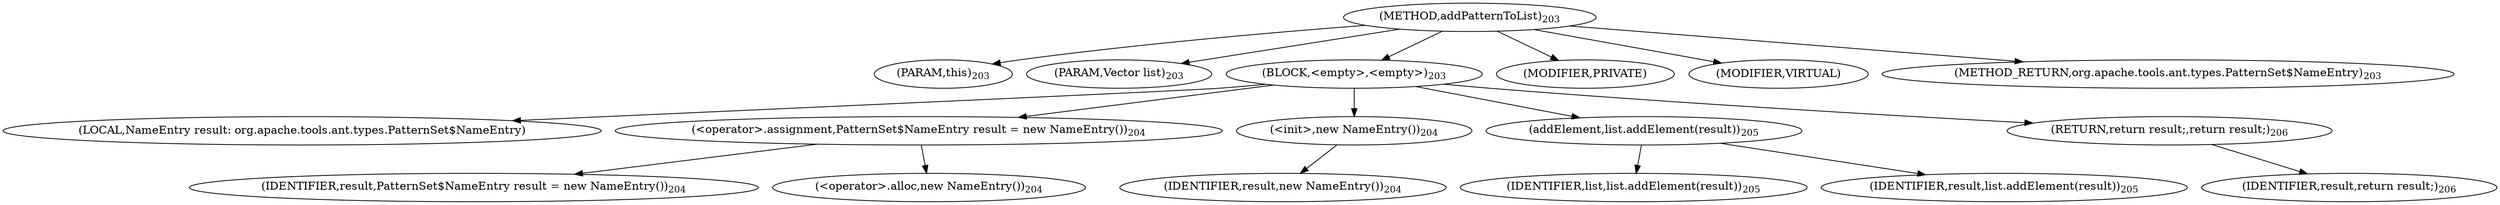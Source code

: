 digraph "addPatternToList" {  
"389" [label = <(METHOD,addPatternToList)<SUB>203</SUB>> ]
"390" [label = <(PARAM,this)<SUB>203</SUB>> ]
"391" [label = <(PARAM,Vector list)<SUB>203</SUB>> ]
"392" [label = <(BLOCK,&lt;empty&gt;,&lt;empty&gt;)<SUB>203</SUB>> ]
"51" [label = <(LOCAL,NameEntry result: org.apache.tools.ant.types.PatternSet$NameEntry)> ]
"393" [label = <(&lt;operator&gt;.assignment,PatternSet$NameEntry result = new NameEntry())<SUB>204</SUB>> ]
"394" [label = <(IDENTIFIER,result,PatternSet$NameEntry result = new NameEntry())<SUB>204</SUB>> ]
"395" [label = <(&lt;operator&gt;.alloc,new NameEntry())<SUB>204</SUB>> ]
"396" [label = <(&lt;init&gt;,new NameEntry())<SUB>204</SUB>> ]
"50" [label = <(IDENTIFIER,result,new NameEntry())<SUB>204</SUB>> ]
"397" [label = <(addElement,list.addElement(result))<SUB>205</SUB>> ]
"398" [label = <(IDENTIFIER,list,list.addElement(result))<SUB>205</SUB>> ]
"399" [label = <(IDENTIFIER,result,list.addElement(result))<SUB>205</SUB>> ]
"400" [label = <(RETURN,return result;,return result;)<SUB>206</SUB>> ]
"401" [label = <(IDENTIFIER,result,return result;)<SUB>206</SUB>> ]
"402" [label = <(MODIFIER,PRIVATE)> ]
"403" [label = <(MODIFIER,VIRTUAL)> ]
"404" [label = <(METHOD_RETURN,org.apache.tools.ant.types.PatternSet$NameEntry)<SUB>203</SUB>> ]
  "389" -> "390" 
  "389" -> "391" 
  "389" -> "392" 
  "389" -> "402" 
  "389" -> "403" 
  "389" -> "404" 
  "392" -> "51" 
  "392" -> "393" 
  "392" -> "396" 
  "392" -> "397" 
  "392" -> "400" 
  "393" -> "394" 
  "393" -> "395" 
  "396" -> "50" 
  "397" -> "398" 
  "397" -> "399" 
  "400" -> "401" 
}
